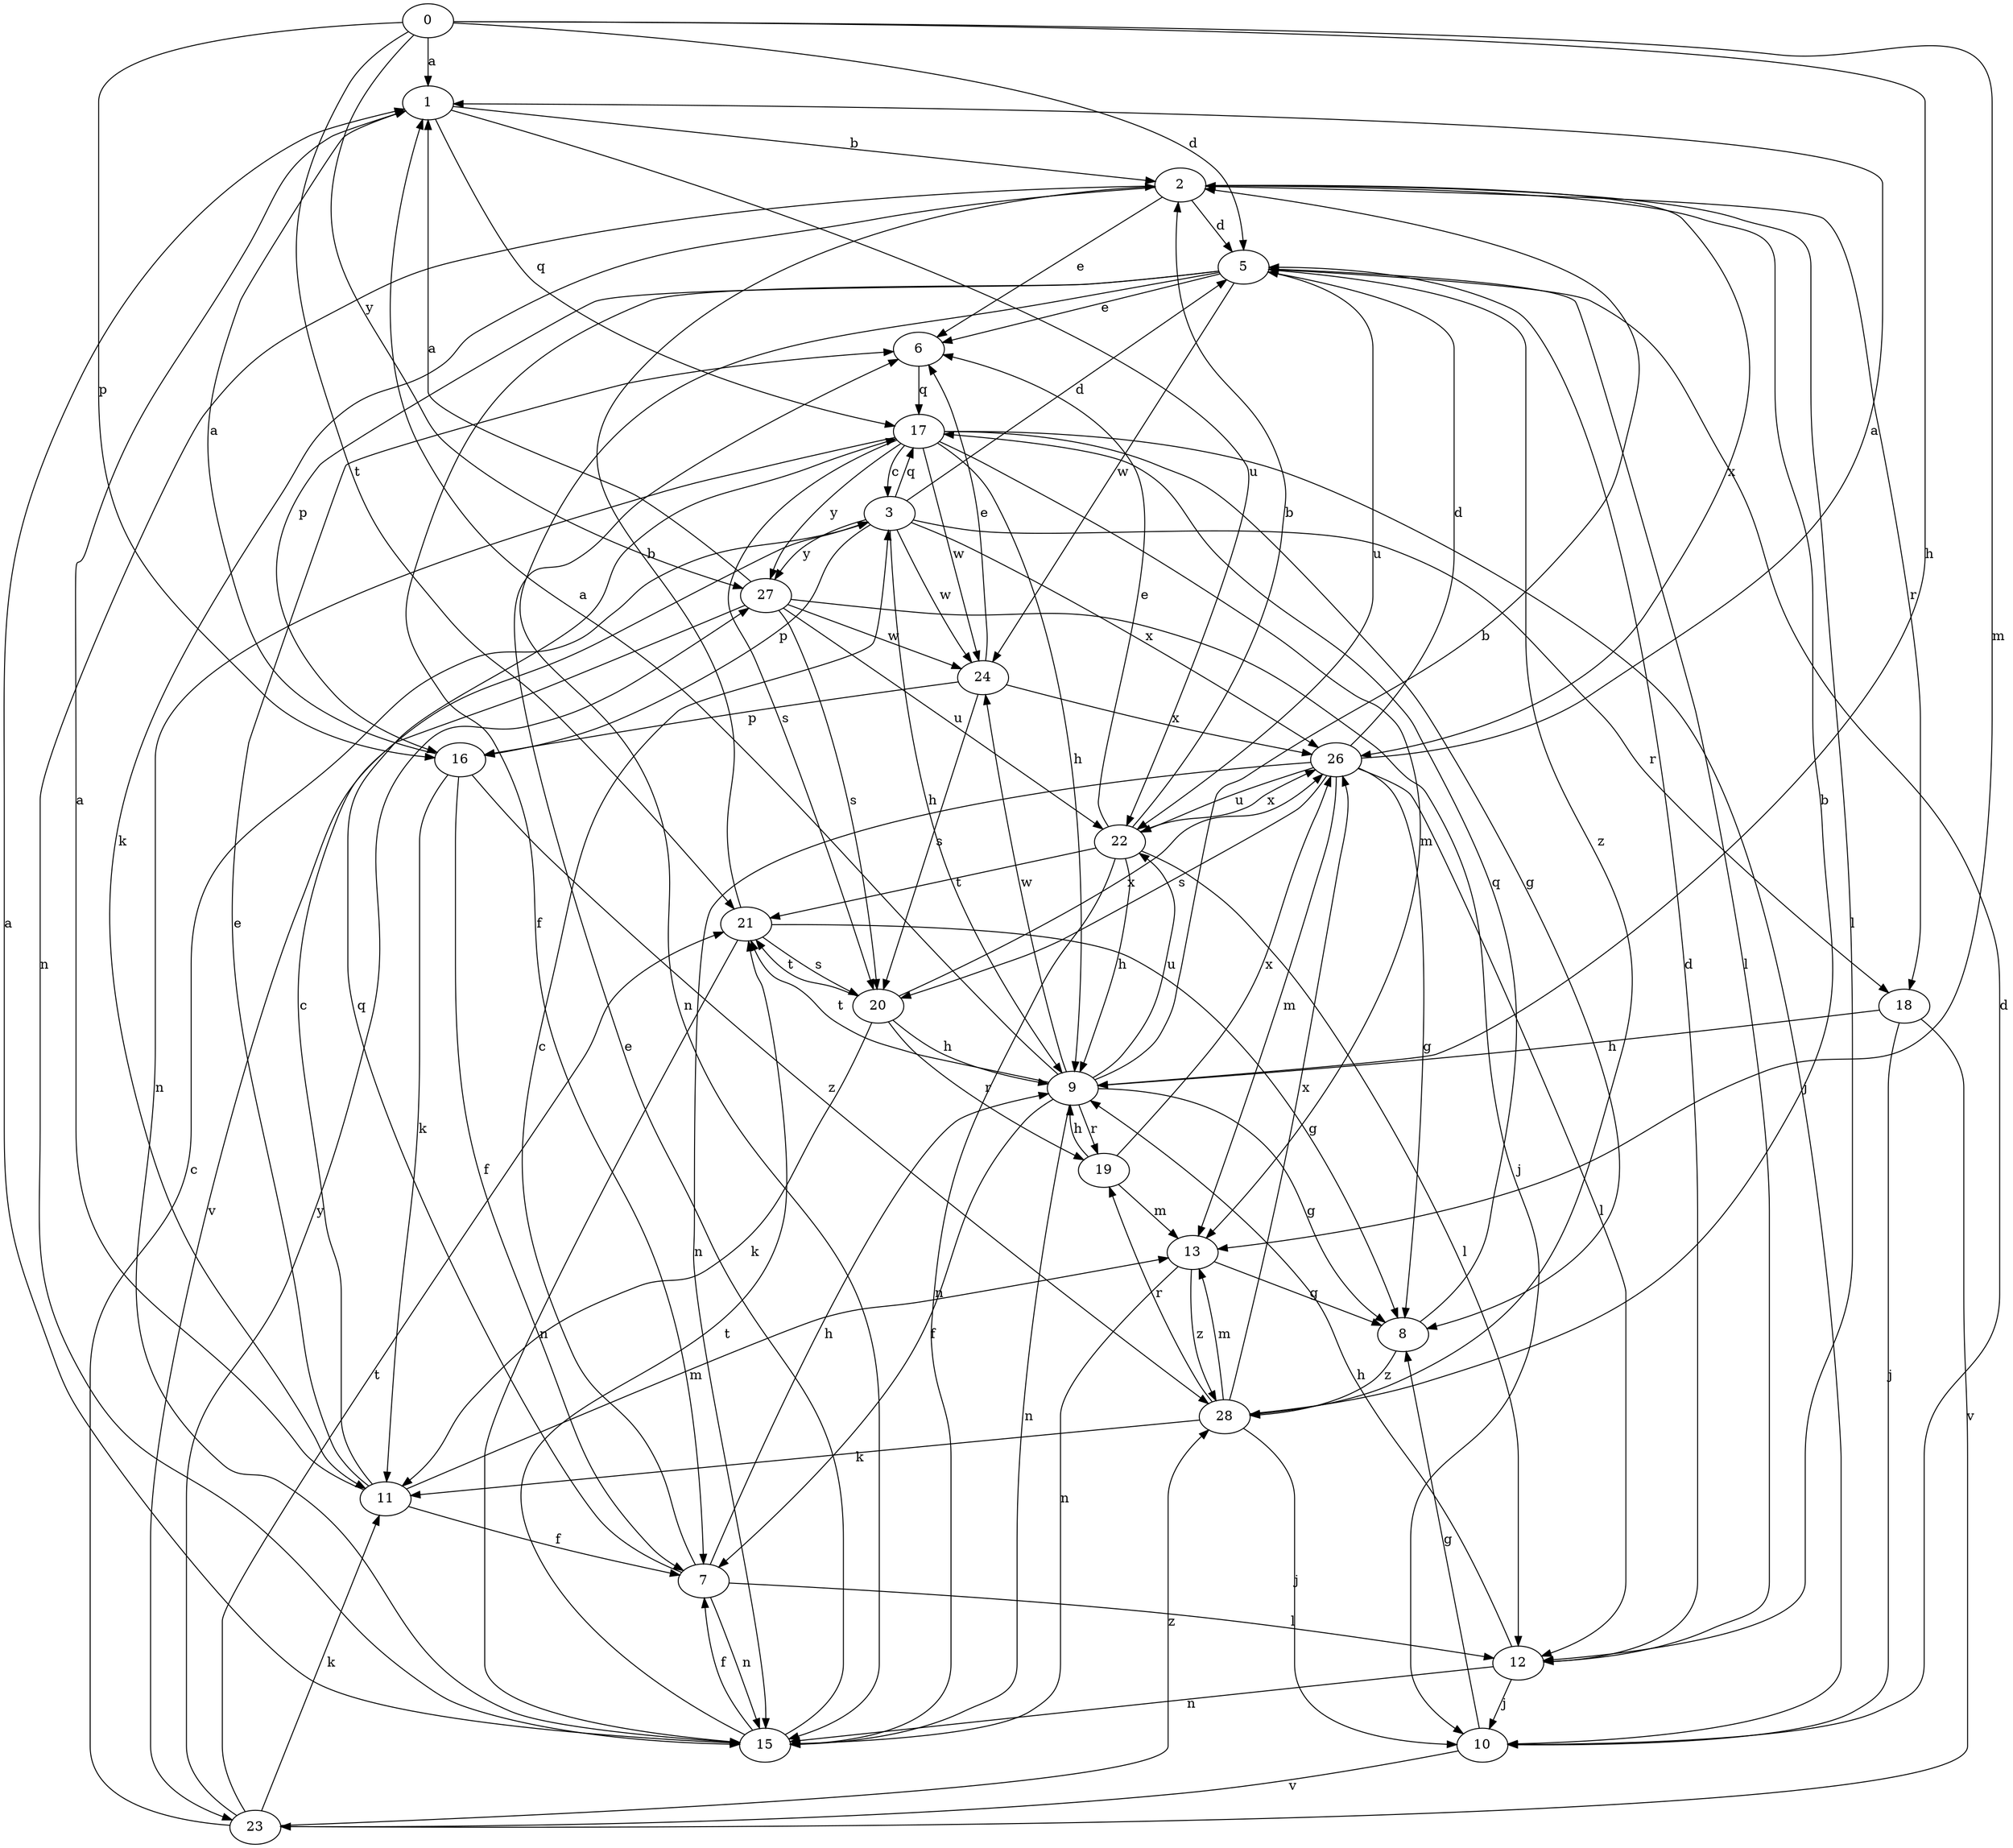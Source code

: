 strict digraph  {
1;
2;
3;
5;
6;
7;
8;
9;
10;
11;
12;
13;
15;
16;
17;
18;
19;
20;
21;
22;
23;
24;
0;
26;
27;
28;
1 -> 2  [label=b];
1 -> 17  [label=q];
1 -> 22  [label=u];
2 -> 5  [label=d];
2 -> 6  [label=e];
2 -> 11  [label=k];
2 -> 12  [label=l];
2 -> 15  [label=n];
2 -> 18  [label=r];
2 -> 26  [label=x];
3 -> 5  [label=d];
3 -> 9  [label=h];
3 -> 16  [label=p];
3 -> 17  [label=q];
3 -> 18  [label=r];
3 -> 24  [label=w];
3 -> 26  [label=x];
3 -> 27  [label=y];
5 -> 6  [label=e];
5 -> 7  [label=f];
5 -> 12  [label=l];
5 -> 15  [label=n];
5 -> 16  [label=p];
5 -> 22  [label=u];
5 -> 24  [label=w];
5 -> 28  [label=z];
6 -> 17  [label=q];
7 -> 3  [label=c];
7 -> 9  [label=h];
7 -> 12  [label=l];
7 -> 15  [label=n];
7 -> 17  [label=q];
8 -> 17  [label=q];
8 -> 28  [label=z];
9 -> 1  [label=a];
9 -> 2  [label=b];
9 -> 7  [label=f];
9 -> 8  [label=g];
9 -> 15  [label=n];
9 -> 19  [label=r];
9 -> 21  [label=t];
9 -> 22  [label=u];
9 -> 24  [label=w];
10 -> 5  [label=d];
10 -> 8  [label=g];
10 -> 23  [label=v];
11 -> 1  [label=a];
11 -> 3  [label=c];
11 -> 6  [label=e];
11 -> 7  [label=f];
11 -> 13  [label=m];
12 -> 5  [label=d];
12 -> 9  [label=h];
12 -> 10  [label=j];
12 -> 15  [label=n];
13 -> 8  [label=g];
13 -> 15  [label=n];
13 -> 28  [label=z];
15 -> 1  [label=a];
15 -> 6  [label=e];
15 -> 7  [label=f];
15 -> 21  [label=t];
16 -> 1  [label=a];
16 -> 7  [label=f];
16 -> 11  [label=k];
16 -> 28  [label=z];
17 -> 3  [label=c];
17 -> 8  [label=g];
17 -> 9  [label=h];
17 -> 10  [label=j];
17 -> 13  [label=m];
17 -> 15  [label=n];
17 -> 20  [label=s];
17 -> 24  [label=w];
17 -> 27  [label=y];
18 -> 9  [label=h];
18 -> 10  [label=j];
18 -> 23  [label=v];
19 -> 9  [label=h];
19 -> 13  [label=m];
19 -> 26  [label=x];
20 -> 9  [label=h];
20 -> 11  [label=k];
20 -> 19  [label=r];
20 -> 21  [label=t];
20 -> 26  [label=x];
21 -> 2  [label=b];
21 -> 8  [label=g];
21 -> 15  [label=n];
21 -> 20  [label=s];
22 -> 2  [label=b];
22 -> 6  [label=e];
22 -> 9  [label=h];
22 -> 12  [label=l];
22 -> 15  [label=n];
22 -> 21  [label=t];
22 -> 26  [label=x];
23 -> 3  [label=c];
23 -> 11  [label=k];
23 -> 21  [label=t];
23 -> 27  [label=y];
23 -> 28  [label=z];
24 -> 6  [label=e];
24 -> 16  [label=p];
24 -> 20  [label=s];
24 -> 26  [label=x];
0 -> 1  [label=a];
0 -> 5  [label=d];
0 -> 9  [label=h];
0 -> 13  [label=m];
0 -> 16  [label=p];
0 -> 21  [label=t];
0 -> 27  [label=y];
26 -> 1  [label=a];
26 -> 5  [label=d];
26 -> 8  [label=g];
26 -> 12  [label=l];
26 -> 13  [label=m];
26 -> 15  [label=n];
26 -> 20  [label=s];
26 -> 22  [label=u];
27 -> 1  [label=a];
27 -> 10  [label=j];
27 -> 20  [label=s];
27 -> 22  [label=u];
27 -> 23  [label=v];
27 -> 24  [label=w];
28 -> 2  [label=b];
28 -> 10  [label=j];
28 -> 11  [label=k];
28 -> 13  [label=m];
28 -> 19  [label=r];
28 -> 26  [label=x];
}

